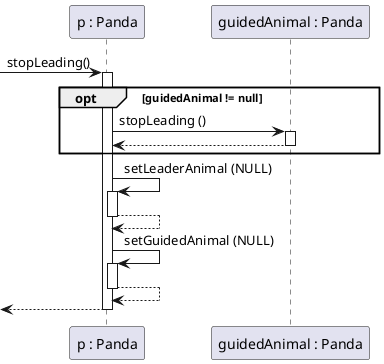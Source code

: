 @startuml
participant "p : Panda" as p
participant "guidedAnimal : Panda" as guided

[-> p : stopLeading()
activate p


opt guidedAnimal != null

    p -> guided ++ : stopLeading ()
    guided --> p --

end

p -> p ++ : setLeaderAnimal (NULL)
p --> p --

p -> p ++ : setGuidedAnimal (NULL)
p --> p --

[<--p
deactivate p



@enduml